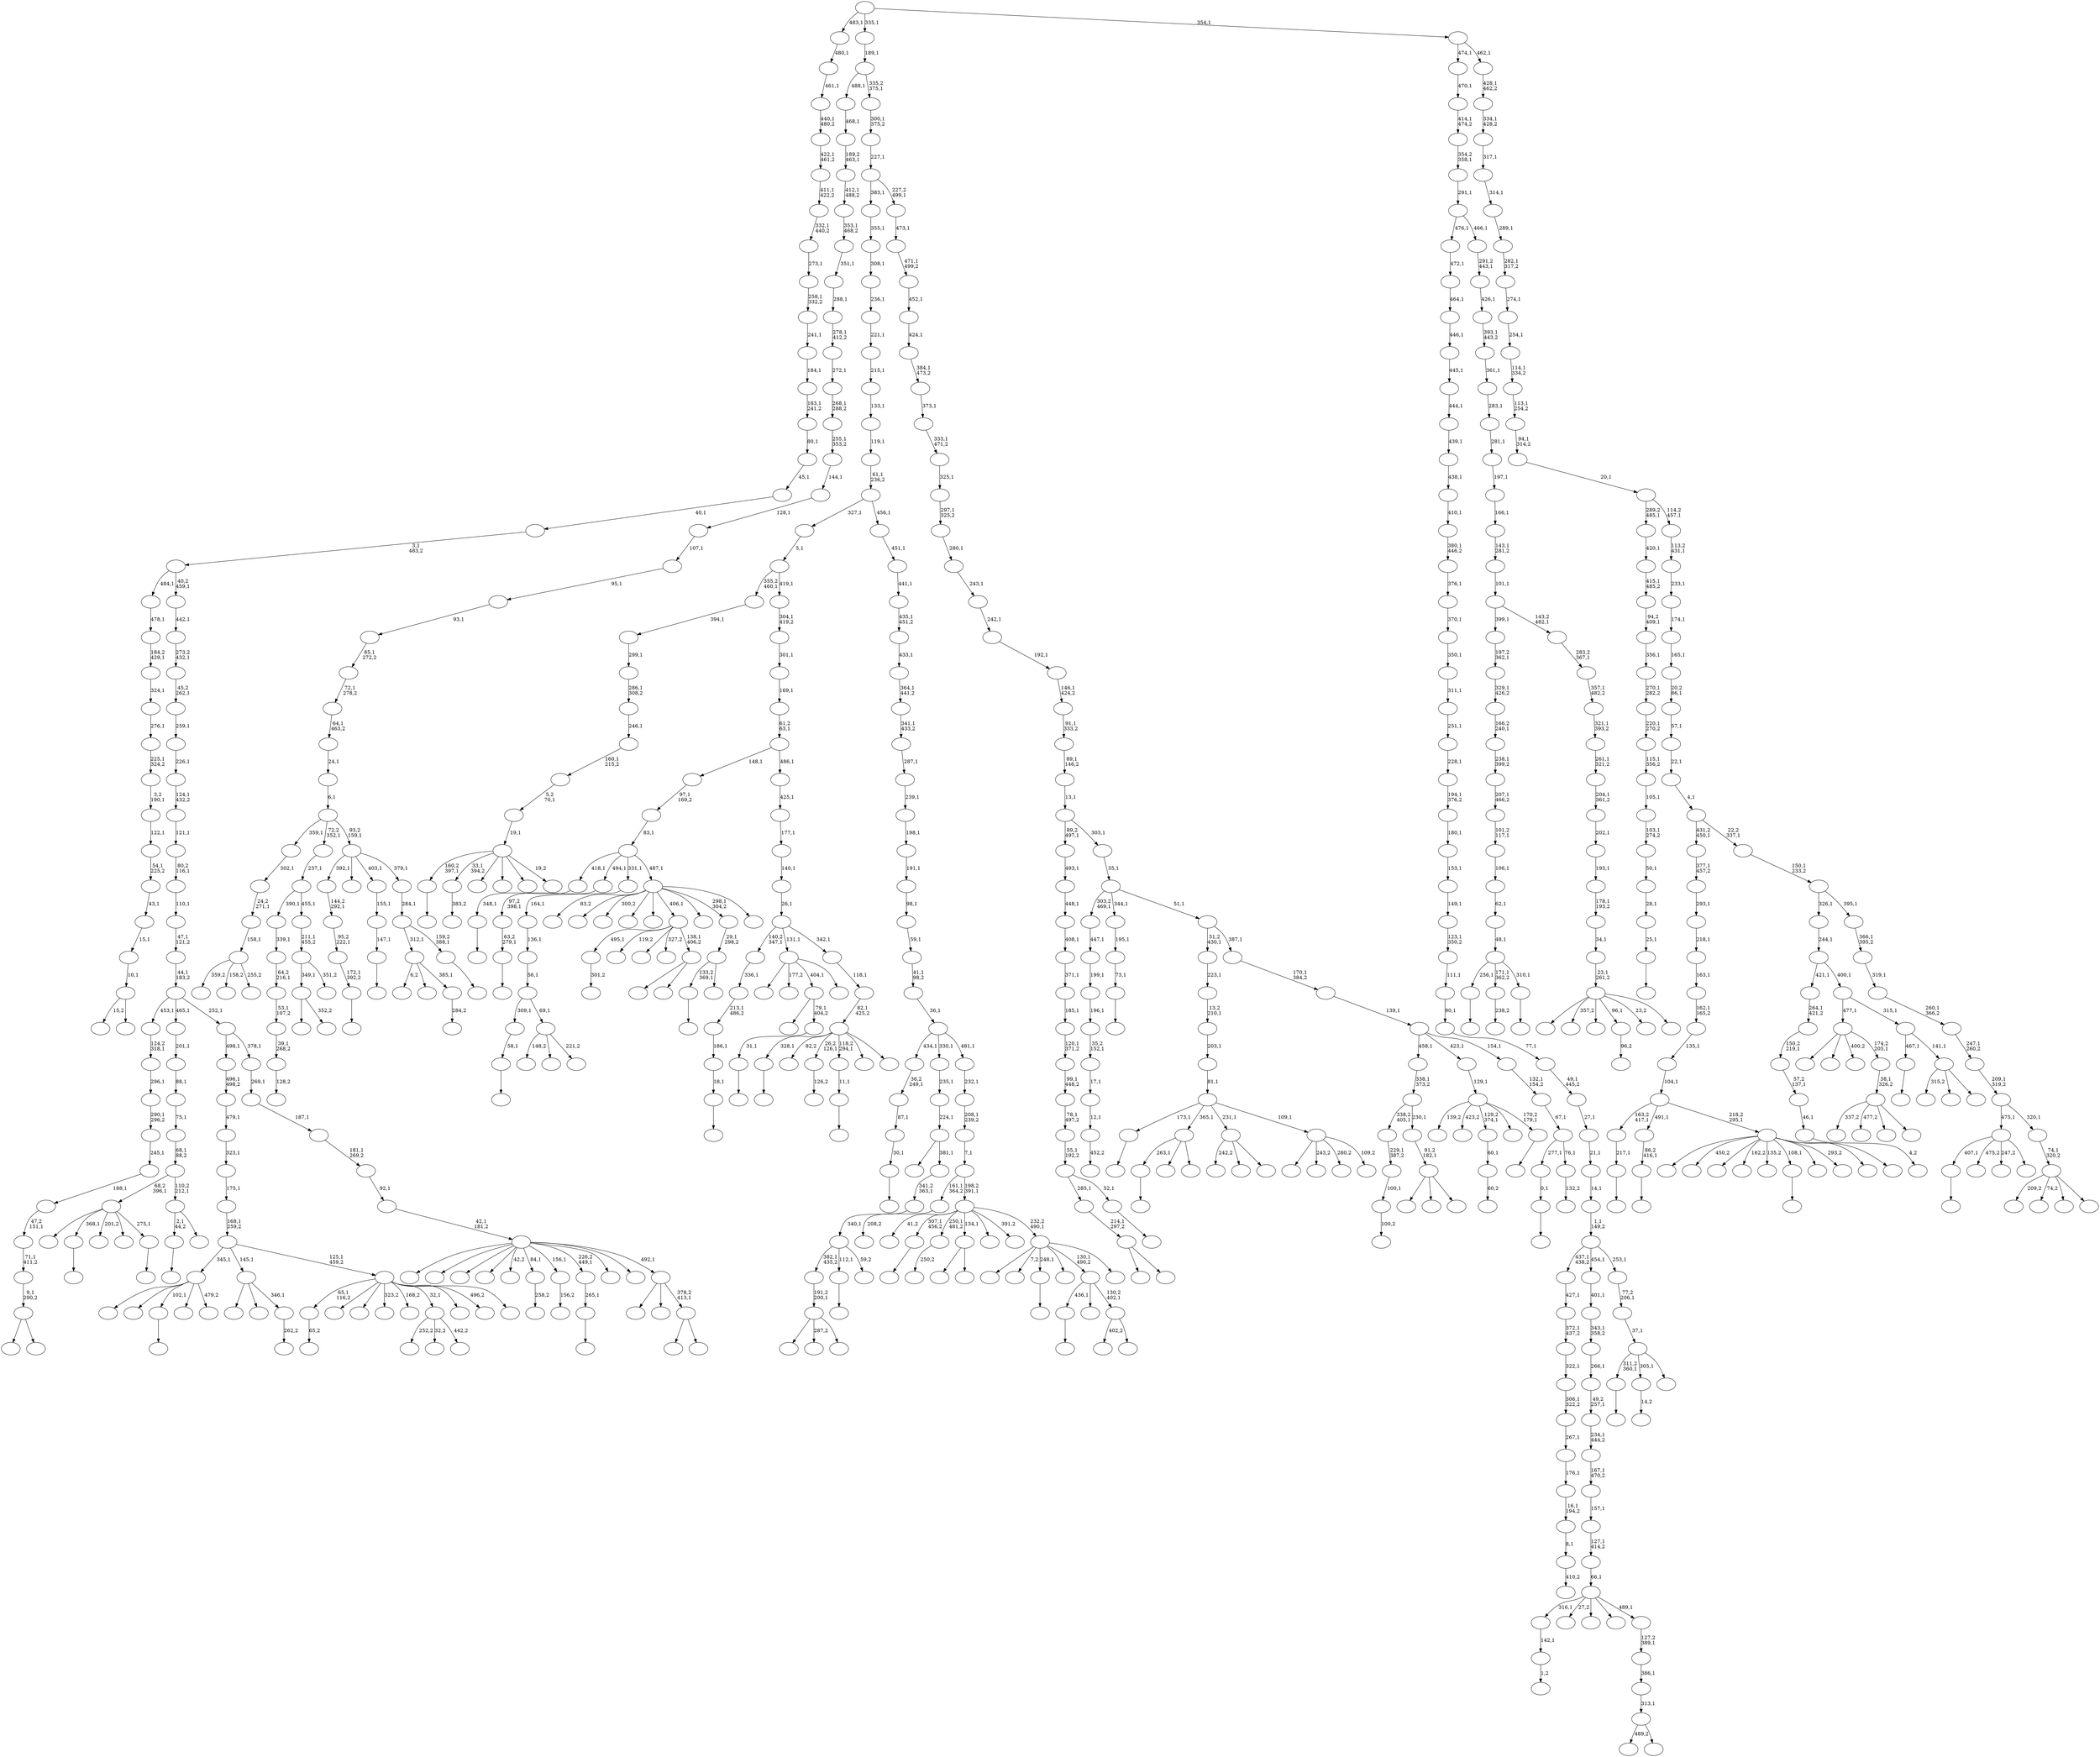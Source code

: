 digraph T {
	700 [label=""]
	699 [label=""]
	698 [label=""]
	697 [label=""]
	696 [label=""]
	695 [label=""]
	694 [label=""]
	693 [label=""]
	692 [label=""]
	691 [label=""]
	690 [label=""]
	689 [label=""]
	688 [label=""]
	687 [label=""]
	686 [label=""]
	685 [label=""]
	684 [label=""]
	683 [label=""]
	682 [label=""]
	681 [label=""]
	680 [label=""]
	679 [label=""]
	678 [label=""]
	677 [label=""]
	676 [label=""]
	675 [label=""]
	674 [label=""]
	673 [label=""]
	672 [label=""]
	671 [label=""]
	670 [label=""]
	669 [label=""]
	668 [label=""]
	667 [label=""]
	666 [label=""]
	665 [label=""]
	664 [label=""]
	663 [label=""]
	662 [label=""]
	661 [label=""]
	660 [label=""]
	659 [label=""]
	658 [label=""]
	657 [label=""]
	656 [label=""]
	655 [label=""]
	654 [label=""]
	653 [label=""]
	652 [label=""]
	651 [label=""]
	650 [label=""]
	649 [label=""]
	648 [label=""]
	647 [label=""]
	646 [label=""]
	645 [label=""]
	644 [label=""]
	643 [label=""]
	642 [label=""]
	641 [label=""]
	640 [label=""]
	639 [label=""]
	638 [label=""]
	637 [label=""]
	636 [label=""]
	635 [label=""]
	634 [label=""]
	633 [label=""]
	632 [label=""]
	631 [label=""]
	630 [label=""]
	629 [label=""]
	628 [label=""]
	627 [label=""]
	626 [label=""]
	625 [label=""]
	624 [label=""]
	623 [label=""]
	622 [label=""]
	621 [label=""]
	620 [label=""]
	619 [label=""]
	618 [label=""]
	617 [label=""]
	616 [label=""]
	615 [label=""]
	614 [label=""]
	613 [label=""]
	612 [label=""]
	611 [label=""]
	610 [label=""]
	609 [label=""]
	608 [label=""]
	607 [label=""]
	606 [label=""]
	605 [label=""]
	604 [label=""]
	603 [label=""]
	602 [label=""]
	601 [label=""]
	600 [label=""]
	599 [label=""]
	598 [label=""]
	597 [label=""]
	596 [label=""]
	595 [label=""]
	594 [label=""]
	593 [label=""]
	592 [label=""]
	591 [label=""]
	590 [label=""]
	589 [label=""]
	588 [label=""]
	587 [label=""]
	586 [label=""]
	585 [label=""]
	584 [label=""]
	583 [label=""]
	582 [label=""]
	581 [label=""]
	580 [label=""]
	579 [label=""]
	578 [label=""]
	577 [label=""]
	576 [label=""]
	575 [label=""]
	574 [label=""]
	573 [label=""]
	572 [label=""]
	571 [label=""]
	570 [label=""]
	569 [label=""]
	568 [label=""]
	567 [label=""]
	566 [label=""]
	565 [label=""]
	564 [label=""]
	563 [label=""]
	562 [label=""]
	561 [label=""]
	560 [label=""]
	559 [label=""]
	558 [label=""]
	557 [label=""]
	556 [label=""]
	555 [label=""]
	554 [label=""]
	553 [label=""]
	552 [label=""]
	551 [label=""]
	550 [label=""]
	549 [label=""]
	548 [label=""]
	547 [label=""]
	546 [label=""]
	545 [label=""]
	544 [label=""]
	543 [label=""]
	542 [label=""]
	541 [label=""]
	540 [label=""]
	539 [label=""]
	538 [label=""]
	537 [label=""]
	536 [label=""]
	535 [label=""]
	534 [label=""]
	533 [label=""]
	532 [label=""]
	531 [label=""]
	530 [label=""]
	529 [label=""]
	528 [label=""]
	527 [label=""]
	526 [label=""]
	525 [label=""]
	524 [label=""]
	523 [label=""]
	522 [label=""]
	521 [label=""]
	520 [label=""]
	519 [label=""]
	518 [label=""]
	517 [label=""]
	516 [label=""]
	515 [label=""]
	514 [label=""]
	513 [label=""]
	512 [label=""]
	511 [label=""]
	510 [label=""]
	509 [label=""]
	508 [label=""]
	507 [label=""]
	506 [label=""]
	505 [label=""]
	504 [label=""]
	503 [label=""]
	502 [label=""]
	501 [label=""]
	500 [label=""]
	499 [label=""]
	498 [label=""]
	497 [label=""]
	496 [label=""]
	495 [label=""]
	494 [label=""]
	493 [label=""]
	492 [label=""]
	491 [label=""]
	490 [label=""]
	489 [label=""]
	488 [label=""]
	487 [label=""]
	486 [label=""]
	485 [label=""]
	484 [label=""]
	483 [label=""]
	482 [label=""]
	481 [label=""]
	480 [label=""]
	479 [label=""]
	478 [label=""]
	477 [label=""]
	476 [label=""]
	475 [label=""]
	474 [label=""]
	473 [label=""]
	472 [label=""]
	471 [label=""]
	470 [label=""]
	469 [label=""]
	468 [label=""]
	467 [label=""]
	466 [label=""]
	465 [label=""]
	464 [label=""]
	463 [label=""]
	462 [label=""]
	461 [label=""]
	460 [label=""]
	459 [label=""]
	458 [label=""]
	457 [label=""]
	456 [label=""]
	455 [label=""]
	454 [label=""]
	453 [label=""]
	452 [label=""]
	451 [label=""]
	450 [label=""]
	449 [label=""]
	448 [label=""]
	447 [label=""]
	446 [label=""]
	445 [label=""]
	444 [label=""]
	443 [label=""]
	442 [label=""]
	441 [label=""]
	440 [label=""]
	439 [label=""]
	438 [label=""]
	437 [label=""]
	436 [label=""]
	435 [label=""]
	434 [label=""]
	433 [label=""]
	432 [label=""]
	431 [label=""]
	430 [label=""]
	429 [label=""]
	428 [label=""]
	427 [label=""]
	426 [label=""]
	425 [label=""]
	424 [label=""]
	423 [label=""]
	422 [label=""]
	421 [label=""]
	420 [label=""]
	419 [label=""]
	418 [label=""]
	417 [label=""]
	416 [label=""]
	415 [label=""]
	414 [label=""]
	413 [label=""]
	412 [label=""]
	411 [label=""]
	410 [label=""]
	409 [label=""]
	408 [label=""]
	407 [label=""]
	406 [label=""]
	405 [label=""]
	404 [label=""]
	403 [label=""]
	402 [label=""]
	401 [label=""]
	400 [label=""]
	399 [label=""]
	398 [label=""]
	397 [label=""]
	396 [label=""]
	395 [label=""]
	394 [label=""]
	393 [label=""]
	392 [label=""]
	391 [label=""]
	390 [label=""]
	389 [label=""]
	388 [label=""]
	387 [label=""]
	386 [label=""]
	385 [label=""]
	384 [label=""]
	383 [label=""]
	382 [label=""]
	381 [label=""]
	380 [label=""]
	379 [label=""]
	378 [label=""]
	377 [label=""]
	376 [label=""]
	375 [label=""]
	374 [label=""]
	373 [label=""]
	372 [label=""]
	371 [label=""]
	370 [label=""]
	369 [label=""]
	368 [label=""]
	367 [label=""]
	366 [label=""]
	365 [label=""]
	364 [label=""]
	363 [label=""]
	362 [label=""]
	361 [label=""]
	360 [label=""]
	359 [label=""]
	358 [label=""]
	357 [label=""]
	356 [label=""]
	355 [label=""]
	354 [label=""]
	353 [label=""]
	352 [label=""]
	351 [label=""]
	350 [label=""]
	349 [label=""]
	348 [label=""]
	347 [label=""]
	346 [label=""]
	345 [label=""]
	344 [label=""]
	343 [label=""]
	342 [label=""]
	341 [label=""]
	340 [label=""]
	339 [label=""]
	338 [label=""]
	337 [label=""]
	336 [label=""]
	335 [label=""]
	334 [label=""]
	333 [label=""]
	332 [label=""]
	331 [label=""]
	330 [label=""]
	329 [label=""]
	328 [label=""]
	327 [label=""]
	326 [label=""]
	325 [label=""]
	324 [label=""]
	323 [label=""]
	322 [label=""]
	321 [label=""]
	320 [label=""]
	319 [label=""]
	318 [label=""]
	317 [label=""]
	316 [label=""]
	315 [label=""]
	314 [label=""]
	313 [label=""]
	312 [label=""]
	311 [label=""]
	310 [label=""]
	309 [label=""]
	308 [label=""]
	307 [label=""]
	306 [label=""]
	305 [label=""]
	304 [label=""]
	303 [label=""]
	302 [label=""]
	301 [label=""]
	300 [label=""]
	299 [label=""]
	298 [label=""]
	297 [label=""]
	296 [label=""]
	295 [label=""]
	294 [label=""]
	293 [label=""]
	292 [label=""]
	291 [label=""]
	290 [label=""]
	289 [label=""]
	288 [label=""]
	287 [label=""]
	286 [label=""]
	285 [label=""]
	284 [label=""]
	283 [label=""]
	282 [label=""]
	281 [label=""]
	280 [label=""]
	279 [label=""]
	278 [label=""]
	277 [label=""]
	276 [label=""]
	275 [label=""]
	274 [label=""]
	273 [label=""]
	272 [label=""]
	271 [label=""]
	270 [label=""]
	269 [label=""]
	268 [label=""]
	267 [label=""]
	266 [label=""]
	265 [label=""]
	264 [label=""]
	263 [label=""]
	262 [label=""]
	261 [label=""]
	260 [label=""]
	259 [label=""]
	258 [label=""]
	257 [label=""]
	256 [label=""]
	255 [label=""]
	254 [label=""]
	253 [label=""]
	252 [label=""]
	251 [label=""]
	250 [label=""]
	249 [label=""]
	248 [label=""]
	247 [label=""]
	246 [label=""]
	245 [label=""]
	244 [label=""]
	243 [label=""]
	242 [label=""]
	241 [label=""]
	240 [label=""]
	239 [label=""]
	238 [label=""]
	237 [label=""]
	236 [label=""]
	235 [label=""]
	234 [label=""]
	233 [label=""]
	232 [label=""]
	231 [label=""]
	230 [label=""]
	229 [label=""]
	228 [label=""]
	227 [label=""]
	226 [label=""]
	225 [label=""]
	224 [label=""]
	223 [label=""]
	222 [label=""]
	221 [label=""]
	220 [label=""]
	219 [label=""]
	218 [label=""]
	217 [label=""]
	216 [label=""]
	215 [label=""]
	214 [label=""]
	213 [label=""]
	212 [label=""]
	211 [label=""]
	210 [label=""]
	209 [label=""]
	208 [label=""]
	207 [label=""]
	206 [label=""]
	205 [label=""]
	204 [label=""]
	203 [label=""]
	202 [label=""]
	201 [label=""]
	200 [label=""]
	199 [label=""]
	198 [label=""]
	197 [label=""]
	196 [label=""]
	195 [label=""]
	194 [label=""]
	193 [label=""]
	192 [label=""]
	191 [label=""]
	190 [label=""]
	189 [label=""]
	188 [label=""]
	187 [label=""]
	186 [label=""]
	185 [label=""]
	184 [label=""]
	183 [label=""]
	182 [label=""]
	181 [label=""]
	180 [label=""]
	179 [label=""]
	178 [label=""]
	177 [label=""]
	176 [label=""]
	175 [label=""]
	174 [label=""]
	173 [label=""]
	172 [label=""]
	171 [label=""]
	170 [label=""]
	169 [label=""]
	168 [label=""]
	167 [label=""]
	166 [label=""]
	165 [label=""]
	164 [label=""]
	163 [label=""]
	162 [label=""]
	161 [label=""]
	160 [label=""]
	159 [label=""]
	158 [label=""]
	157 [label=""]
	156 [label=""]
	155 [label=""]
	154 [label=""]
	153 [label=""]
	152 [label=""]
	151 [label=""]
	150 [label=""]
	149 [label=""]
	148 [label=""]
	147 [label=""]
	146 [label=""]
	145 [label=""]
	144 [label=""]
	143 [label=""]
	142 [label=""]
	141 [label=""]
	140 [label=""]
	139 [label=""]
	138 [label=""]
	137 [label=""]
	136 [label=""]
	135 [label=""]
	134 [label=""]
	133 [label=""]
	132 [label=""]
	131 [label=""]
	130 [label=""]
	129 [label=""]
	128 [label=""]
	127 [label=""]
	126 [label=""]
	125 [label=""]
	124 [label=""]
	123 [label=""]
	122 [label=""]
	121 [label=""]
	120 [label=""]
	119 [label=""]
	118 [label=""]
	117 [label=""]
	116 [label=""]
	115 [label=""]
	114 [label=""]
	113 [label=""]
	112 [label=""]
	111 [label=""]
	110 [label=""]
	109 [label=""]
	108 [label=""]
	107 [label=""]
	106 [label=""]
	105 [label=""]
	104 [label=""]
	103 [label=""]
	102 [label=""]
	101 [label=""]
	100 [label=""]
	99 [label=""]
	98 [label=""]
	97 [label=""]
	96 [label=""]
	95 [label=""]
	94 [label=""]
	93 [label=""]
	92 [label=""]
	91 [label=""]
	90 [label=""]
	89 [label=""]
	88 [label=""]
	87 [label=""]
	86 [label=""]
	85 [label=""]
	84 [label=""]
	83 [label=""]
	82 [label=""]
	81 [label=""]
	80 [label=""]
	79 [label=""]
	78 [label=""]
	77 [label=""]
	76 [label=""]
	75 [label=""]
	74 [label=""]
	73 [label=""]
	72 [label=""]
	71 [label=""]
	70 [label=""]
	69 [label=""]
	68 [label=""]
	67 [label=""]
	66 [label=""]
	65 [label=""]
	64 [label=""]
	63 [label=""]
	62 [label=""]
	61 [label=""]
	60 [label=""]
	59 [label=""]
	58 [label=""]
	57 [label=""]
	56 [label=""]
	55 [label=""]
	54 [label=""]
	53 [label=""]
	52 [label=""]
	51 [label=""]
	50 [label=""]
	49 [label=""]
	48 [label=""]
	47 [label=""]
	46 [label=""]
	45 [label=""]
	44 [label=""]
	43 [label=""]
	42 [label=""]
	41 [label=""]
	40 [label=""]
	39 [label=""]
	38 [label=""]
	37 [label=""]
	36 [label=""]
	35 [label=""]
	34 [label=""]
	33 [label=""]
	32 [label=""]
	31 [label=""]
	30 [label=""]
	29 [label=""]
	28 [label=""]
	27 [label=""]
	26 [label=""]
	25 [label=""]
	24 [label=""]
	23 [label=""]
	22 [label=""]
	21 [label=""]
	20 [label=""]
	19 [label=""]
	18 [label=""]
	17 [label=""]
	16 [label=""]
	15 [label=""]
	14 [label=""]
	13 [label=""]
	12 [label=""]
	11 [label=""]
	10 [label=""]
	9 [label=""]
	8 [label=""]
	7 [label=""]
	6 [label=""]
	5 [label=""]
	4 [label=""]
	3 [label=""]
	2 [label=""]
	1 [label=""]
	0 [label=""]
	689 -> 690 [label="4,2"]
	688 -> 689 [label="46,1"]
	687 -> 688 [label="57,2\n137,1"]
	686 -> 687 [label="150,2\n219,1"]
	685 -> 686 [label="264,1\n421,2"]
	683 -> 684 [label="452,2"]
	682 -> 683 [label="12,1"]
	681 -> 682 [label="17,1"]
	680 -> 681 [label="35,2\n152,1"]
	679 -> 680 [label="196,1"]
	678 -> 679 [label="199,1"]
	677 -> 678 [label="447,1"]
	675 -> 676 [label="96,2"]
	670 -> 671 [label=""]
	669 -> 670 [label="348,1"]
	667 -> 668 [label=""]
	662 -> 663 [label=""]
	660 -> 661 [label=""]
	657 -> 658 [label=""]
	652 -> 653 [label="383,2"]
	649 -> 650 [label=""]
	646 -> 647 [label=""]
	645 -> 646 [label="25,1"]
	644 -> 645 [label="28,1"]
	643 -> 644 [label="50,1"]
	642 -> 643 [label="103,1\n274,2"]
	641 -> 642 [label="105,1"]
	640 -> 641 [label="115,1\n356,2"]
	639 -> 640 [label="220,1\n270,2"]
	638 -> 639 [label="270,1\n282,2"]
	637 -> 638 [label="356,1"]
	636 -> 637 [label="94,2\n409,1"]
	635 -> 636 [label="415,1\n485,2"]
	634 -> 635 [label="420,1"]
	631 -> 632 [label=""]
	628 -> 629 [label=""]
	623 -> 624 [label="1,2"]
	622 -> 623 [label="142,1"]
	620 -> 621 [label="410,2"]
	619 -> 620 [label="8,1"]
	618 -> 619 [label="16,1\n194,2"]
	617 -> 618 [label="176,1"]
	616 -> 617 [label="267,1"]
	615 -> 616 [label="306,1\n322,2"]
	614 -> 615 [label="322,1"]
	613 -> 614 [label="372,1\n437,2"]
	612 -> 613 [label="427,1"]
	609 -> 610 [label="65,2"]
	607 -> 608 [label=""]
	600 -> 601 [label=""]
	599 -> 600 [label="217,1"]
	594 -> 595 [label="128,2"]
	593 -> 594 [label="39,1\n268,2"]
	592 -> 593 [label="53,1\n107,2"]
	591 -> 592 [label="64,2\n216,1"]
	590 -> 591 [label="339,1"]
	585 -> 586 [label="284,2"]
	584 -> 674 [label="6,2"]
	584 -> 611 [label=""]
	584 -> 585 [label="385,1"]
	579 -> 580 [label=""]
	576 -> 577 [label=""]
	574 -> 575 [label=""]
	573 -> 574 [label="0,1"]
	570 -> 571 [label=""]
	569 -> 570 [label="172,1\n392,2"]
	568 -> 569 [label="95,2\n222,1"]
	567 -> 568 [label="144,2\n292,1"]
	562 -> 657 [label="263,1"]
	562 -> 581 [label=""]
	562 -> 563 [label=""]
	559 -> 560 [label=""]
	558 -> 559 [label="58,1"]
	556 -> 557 [label=""]
	548 -> 549 [label="301,2"]
	546 -> 547 [label=""]
	545 -> 546 [label="86,2\n416,1"]
	541 -> 542 [label=""]
	540 -> 541 [label="30,1"]
	539 -> 540 [label="87,1"]
	538 -> 539 [label="36,2\n249,1"]
	534 -> 535 [label="258,2"]
	528 -> 529 [label=""]
	523 -> 524 [label="60,2"]
	522 -> 523 [label="60,1"]
	518 -> 519 [label="250,2"]
	516 -> 517 [label="238,2"]
	514 -> 630 [label=""]
	514 -> 515 [label=""]
	513 -> 514 [label="214,1\n297,2"]
	511 -> 512 [label=""]
	509 -> 510 [label="156,2"]
	507 -> 508 [label=""]
	506 -> 672 [label=""]
	506 -> 662 [label="368,1"]
	506 -> 597 [label="201,2"]
	506 -> 527 [label=""]
	506 -> 507 [label="275,1"]
	503 -> 660 [label="160,2\n397,1"]
	503 -> 652 [label="33,1\n394,2"]
	503 -> 648 [label=""]
	503 -> 633 [label=""]
	503 -> 572 [label=""]
	503 -> 504 [label="19,2"]
	502 -> 503 [label="19,1"]
	501 -> 502 [label="5,2\n70,1"]
	500 -> 501 [label="160,1\n215,2"]
	499 -> 500 [label="246,1"]
	498 -> 499 [label="286,1\n308,2"]
	497 -> 498 [label="299,1"]
	496 -> 497 [label="394,1"]
	494 -> 495 [label=""]
	490 -> 491 [label="14,2"]
	485 -> 486 [label=""]
	484 -> 485 [label="265,1"]
	480 -> 481 [label=""]
	479 -> 480 [label="73,1"]
	478 -> 479 [label="195,1"]
	476 -> 477 [label="100,2"]
	475 -> 476 [label="100,1"]
	474 -> 475 [label="229,1\n387,2"]
	472 -> 473 [label=""]
	471 -> 513 [label="285,1"]
	471 -> 472 [label="52,1"]
	470 -> 471 [label="55,1\n192,2"]
	469 -> 470 [label="78,1\n497,2"]
	468 -> 469 [label="99,1\n448,2"]
	467 -> 468 [label="120,1\n371,2"]
	466 -> 467 [label="185,1"]
	465 -> 466 [label="371,1"]
	464 -> 465 [label="408,1"]
	463 -> 464 [label="448,1"]
	462 -> 463 [label="493,1"]
	460 -> 596 [label="489,2"]
	460 -> 461 [label=""]
	459 -> 460 [label="313,1"]
	458 -> 459 [label="386,1"]
	457 -> 458 [label="127,2\n389,1"]
	456 -> 622 [label="316,1"]
	456 -> 603 [label="27,2"]
	456 -> 588 [label=""]
	456 -> 488 [label=""]
	456 -> 457 [label="489,1"]
	455 -> 456 [label="66,1"]
	454 -> 455 [label="127,1\n414,2"]
	453 -> 454 [label="157,1"]
	452 -> 453 [label="167,1\n470,2"]
	451 -> 452 [label="234,1\n444,2"]
	450 -> 451 [label="49,2\n257,1"]
	449 -> 450 [label="266,1"]
	448 -> 449 [label="343,1\n358,2"]
	447 -> 448 [label="401,1"]
	445 -> 446 [label=""]
	442 -> 443 [label=""]
	441 -> 442 [label="18,1"]
	440 -> 441 [label="186,1"]
	439 -> 440 [label="213,1\n486,2"]
	438 -> 439 [label="336,1"]
	433 -> 627 [label=""]
	433 -> 487 [label="287,2"]
	433 -> 434 [label=""]
	432 -> 433 [label="191,2\n200,1"]
	429 -> 602 [label=""]
	429 -> 430 [label=""]
	424 -> 656 [label=""]
	424 -> 425 [label=""]
	423 -> 424 [label="9,1\n290,2"]
	422 -> 423 [label="71,1\n411,2"]
	421 -> 422 [label="47,2\n151,1"]
	420 -> 421 [label="188,1"]
	419 -> 420 [label="245,1"]
	418 -> 419 [label="290,1\n296,2"]
	417 -> 418 [label="296,1"]
	416 -> 417 [label="124,2\n318,1"]
	413 -> 414 [label=""]
	409 -> 410 [label=""]
	408 -> 649 [label="256,1"]
	408 -> 516 [label="171,1\n362,2"]
	408 -> 409 [label="310,1"]
	407 -> 408 [label="48,1"]
	406 -> 407 [label="62,1"]
	405 -> 406 [label="106,1"]
	404 -> 405 [label="101,2\n117,1"]
	403 -> 404 [label="207,1\n466,2"]
	402 -> 403 [label="238,1\n399,2"]
	401 -> 402 [label="166,2\n240,1"]
	400 -> 401 [label="329,1\n426,2"]
	399 -> 400 [label="197,2\n362,1"]
	397 -> 665 [label="242,2"]
	397 -> 483 [label=""]
	397 -> 398 [label=""]
	395 -> 626 [label="359,2"]
	395 -> 532 [label="158,2"]
	395 -> 396 [label="255,2"]
	394 -> 395 [label="158,1"]
	393 -> 394 [label="24,2\n271,1"]
	392 -> 393 [label="302,1"]
	390 -> 579 [label="311,2\n360,1"]
	390 -> 490 [label="305,1"]
	390 -> 391 [label=""]
	389 -> 390 [label="37,1"]
	388 -> 389 [label="77,2\n206,1"]
	387 -> 612 [label="437,1\n438,2"]
	387 -> 447 [label="454,1"]
	387 -> 388 [label="253,1"]
	386 -> 387 [label="1,1\n149,2"]
	385 -> 386 [label="14,1"]
	384 -> 385 [label="21,1"]
	383 -> 384 [label="27,1"]
	382 -> 383 [label="49,1\n445,2"]
	381 -> 382 [label="77,1"]
	380 -> 381 [label="90,1"]
	379 -> 380 [label="111,1"]
	378 -> 379 [label="123,1\n350,2"]
	377 -> 378 [label="149,1"]
	376 -> 377 [label="153,1"]
	375 -> 376 [label="180,1"]
	374 -> 375 [label="194,1\n376,2"]
	373 -> 374 [label="228,1"]
	372 -> 373 [label="251,1"]
	371 -> 372 [label="311,1"]
	370 -> 371 [label="350,1"]
	369 -> 370 [label="370,1"]
	368 -> 369 [label="376,1"]
	367 -> 368 [label="380,1\n446,2"]
	366 -> 367 [label="410,1"]
	365 -> 366 [label="438,1"]
	364 -> 365 [label="439,1"]
	363 -> 364 [label="444,1"]
	362 -> 363 [label="445,1"]
	361 -> 362 [label="446,1"]
	360 -> 361 [label="464,1"]
	359 -> 360 [label="472,1"]
	356 -> 693 [label=""]
	356 -> 544 [label=""]
	356 -> 357 [label=""]
	355 -> 356 [label="91,2\n182,1"]
	354 -> 474 [label="338,2\n405,1"]
	354 -> 355 [label="230,1"]
	353 -> 354 [label="338,1\n373,2"]
	349 -> 699 [label="337,2"]
	349 -> 555 [label="477,2"]
	349 -> 525 [label=""]
	349 -> 350 [label=""]
	348 -> 349 [label="38,1\n326,2"]
	347 -> 694 [label=""]
	347 -> 431 [label=""]
	347 -> 427 [label="400,2"]
	347 -> 348 [label="174,2\n205,1"]
	345 -> 583 [label=""]
	345 -> 553 [label=""]
	345 -> 445 [label="102,1"]
	345 -> 412 [label=""]
	345 -> 346 [label="479,2"]
	341 -> 554 [label=""]
	341 -> 342 [label="352,2"]
	338 -> 582 [label="252,2"]
	338 -> 426 [label="32,2"]
	338 -> 339 [label="442,2"]
	335 -> 336 [label=""]
	334 -> 335 [label="147,1"]
	333 -> 334 [label="155,1"]
	331 -> 332 [label="208,2"]
	329 -> 330 [label=""]
	328 -> 329 [label="31,1"]
	327 -> 437 [label=""]
	327 -> 328 [label="79,1\n404,2"]
	325 -> 326 [label=""]
	318 -> 319 [label="126,2"]
	315 -> 551 [label=""]
	315 -> 521 [label="243,2"]
	315 -> 492 [label="280,2"]
	315 -> 316 [label="109,2"]
	314 -> 628 [label="173,1"]
	314 -> 562 [label="365,1"]
	314 -> 397 [label="231,1"]
	314 -> 315 [label="109,1"]
	313 -> 314 [label="81,1"]
	312 -> 313 [label="203,1"]
	311 -> 312 [label="13,2\n210,1"]
	310 -> 311 [label="223,1"]
	307 -> 664 [label=""]
	307 -> 308 [label=""]
	306 -> 548 [label="495,1"]
	306 -> 530 [label="119,2"]
	306 -> 435 [label=""]
	306 -> 324 [label="327,2"]
	306 -> 307 [label="138,1\n406,2"]
	304 -> 305 [label=""]
	303 -> 304 [label="63,2\n279,1"]
	302 -> 303 [label="97,2\n398,1"]
	298 -> 598 [label=""]
	298 -> 537 [label="177,2"]
	298 -> 327 [label="404,1"]
	298 -> 299 [label=""]
	296 -> 432 [label="382,1\n435,2"]
	296 -> 325 [label="112,1"]
	296 -> 297 [label="59,2"]
	295 -> 296 [label="340,1"]
	294 -> 295 [label="341,2\n363,1"]
	293 -> 531 [label=""]
	293 -> 294 [label="381,1"]
	292 -> 293 [label="224,1"]
	291 -> 292 [label="235,1"]
	288 -> 526 [label="315,2"]
	288 -> 317 [label=""]
	288 -> 289 [label=""]
	287 -> 494 [label="467,1"]
	287 -> 288 [label="141,1"]
	286 -> 347 [label="477,1"]
	286 -> 287 [label="315,1"]
	285 -> 685 [label="421,1"]
	285 -> 286 [label="400,1"]
	284 -> 285 [label="244,1"]
	281 -> 556 [label="133,2\n369,1"]
	281 -> 282 [label=""]
	280 -> 281 [label="29,1\n298,2"]
	278 -> 511 [label="2,1\n44,2"]
	278 -> 279 [label=""]
	277 -> 506 [label="68,2\n396,1"]
	277 -> 278 [label="110,2\n212,1"]
	276 -> 277 [label="68,1\n88,2"]
	275 -> 276 [label="75,1"]
	274 -> 275 [label="88,1"]
	273 -> 274 [label="201,1"]
	270 -> 271 [label="262,2"]
	269 -> 666 [label=""]
	269 -> 322 [label=""]
	269 -> 270 [label="346,1"]
	267 -> 268 [label=""]
	266 -> 267 [label="11,1"]
	264 -> 654 [label="148,2"]
	264 -> 605 [label=""]
	264 -> 265 [label="221,2"]
	263 -> 558 [label="309,1"]
	263 -> 264 [label="69,1"]
	262 -> 263 [label="56,1"]
	261 -> 262 [label="136,1"]
	260 -> 261 [label="164,1"]
	258 -> 609 [label="65,1\n116,2"]
	258 -> 543 [label=""]
	258 -> 493 [label=""]
	258 -> 428 [label="323,2"]
	258 -> 411 [label="168,2"]
	258 -> 338 [label="32,1"]
	258 -> 321 [label=""]
	258 -> 272 [label="496,2"]
	258 -> 259 [label=""]
	257 -> 345 [label="345,1"]
	257 -> 269 [label="145,1"]
	257 -> 258 [label="125,1\n459,2"]
	256 -> 257 [label="168,1\n259,2"]
	255 -> 256 [label="175,1"]
	254 -> 255 [label="323,1"]
	253 -> 254 [label="479,1"]
	252 -> 253 [label="496,1\n498,2"]
	250 -> 251 [label=""]
	249 -> 696 [label="139,2"]
	249 -> 692 [label="423,2"]
	249 -> 522 [label="129,2\n374,1"]
	249 -> 351 [label=""]
	249 -> 250 [label="170,2\n179,1"]
	248 -> 249 [label="129,1"]
	246 -> 606 [label="15,2"]
	246 -> 247 [label=""]
	245 -> 246 [label="10,1"]
	244 -> 245 [label="15,1"]
	243 -> 244 [label="43,1"]
	242 -> 243 [label="54,1\n225,2"]
	241 -> 242 [label="122,1"]
	240 -> 241 [label="3,2\n190,1"]
	239 -> 240 [label="225,1\n324,2"]
	238 -> 239 [label="276,1"]
	237 -> 238 [label="324,1"]
	236 -> 237 [label="184,2\n429,1"]
	235 -> 236 [label="478,1"]
	232 -> 341 [label="349,1"]
	232 -> 233 [label="351,2"]
	231 -> 232 [label="211,1\n455,2"]
	230 -> 590 [label="390,1"]
	230 -> 231 [label="455,1"]
	229 -> 230 [label="237,1"]
	227 -> 700 [label=""]
	227 -> 698 [label="357,2"]
	227 -> 695 [label=""]
	227 -> 675 [label="96,1"]
	227 -> 589 [label="23,2"]
	227 -> 228 [label=""]
	226 -> 227 [label="23,1\n261,2"]
	225 -> 226 [label="34,1"]
	224 -> 225 [label="178,1\n193,2"]
	223 -> 224 [label="193,1"]
	222 -> 223 [label="202,1"]
	221 -> 222 [label="204,1\n361,2"]
	220 -> 221 [label="261,1\n321,2"]
	219 -> 220 [label="321,1\n393,2"]
	218 -> 219 [label="357,1\n482,2"]
	217 -> 218 [label="283,2\n367,1"]
	216 -> 399 [label="399,1"]
	216 -> 217 [label="143,2\n482,1"]
	215 -> 216 [label="101,1"]
	214 -> 215 [label="143,1\n281,2"]
	213 -> 214 [label="166,1"]
	212 -> 213 [label="197,1"]
	211 -> 212 [label="281,1"]
	210 -> 211 [label="283,1"]
	209 -> 210 [label="361,1"]
	208 -> 209 [label="393,1\n443,2"]
	207 -> 208 [label="426,1"]
	206 -> 207 [label="291,2\n443,1"]
	205 -> 359 [label="476,1"]
	205 -> 206 [label="466,1"]
	204 -> 205 [label="291,1"]
	203 -> 204 [label="354,2\n358,1"]
	202 -> 203 [label="414,1\n474,2"]
	201 -> 202 [label="470,1"]
	199 -> 320 [label=""]
	199 -> 200 [label=""]
	198 -> 587 [label=""]
	198 -> 323 [label=""]
	198 -> 199 [label="378,2\n413,1"]
	197 -> 673 [label=""]
	197 -> 659 [label=""]
	197 -> 625 [label=""]
	197 -> 565 [label=""]
	197 -> 550 [label="42,2"]
	197 -> 534 [label="84,1"]
	197 -> 509 [label="156,1"]
	197 -> 484 [label="226,2\n449,1"]
	197 -> 309 [label=""]
	197 -> 301 [label=""]
	197 -> 198 [label="492,1"]
	196 -> 197 [label="42,1\n181,2"]
	195 -> 196 [label="92,1"]
	194 -> 195 [label="181,1\n269,2"]
	193 -> 194 [label="187,1"]
	192 -> 193 [label="269,1"]
	191 -> 252 [label="498,1"]
	191 -> 192 [label="378,1"]
	190 -> 416 [label="453,1"]
	190 -> 273 [label="465,1"]
	190 -> 191 [label="252,1"]
	189 -> 190 [label="44,1\n183,2"]
	188 -> 189 [label="47,1\n121,2"]
	187 -> 188 [label="110,1"]
	186 -> 187 [label="80,2\n116,1"]
	185 -> 186 [label="121,1"]
	184 -> 185 [label="124,1\n432,2"]
	183 -> 184 [label="226,1"]
	182 -> 183 [label="259,1"]
	181 -> 182 [label="45,2\n262,1"]
	180 -> 181 [label="273,2\n432,1"]
	179 -> 180 [label="442,1"]
	178 -> 235 [label="484,1"]
	178 -> 179 [label="40,2\n459,1"]
	177 -> 178 [label="3,1\n483,2"]
	176 -> 177 [label="40,1"]
	175 -> 176 [label="45,1"]
	174 -> 175 [label="80,1"]
	173 -> 174 [label="183,1\n241,2"]
	172 -> 173 [label="184,1"]
	171 -> 172 [label="241,1"]
	170 -> 171 [label="258,1\n332,2"]
	169 -> 170 [label="273,1"]
	168 -> 169 [label="332,1\n440,2"]
	167 -> 168 [label="411,1\n422,2"]
	166 -> 167 [label="422,1\n461,2"]
	165 -> 166 [label="440,1\n480,2"]
	164 -> 165 [label="461,1"]
	163 -> 164 [label="480,1"]
	161 -> 578 [label="83,2"]
	161 -> 552 [label=""]
	161 -> 489 [label="300,2"]
	161 -> 436 [label=""]
	161 -> 343 [label=""]
	161 -> 306 [label="406,1"]
	161 -> 300 [label=""]
	161 -> 280 [label="298,1\n304,2"]
	161 -> 162 [label=""]
	160 -> 669 [label="418,1"]
	160 -> 302 [label="494,1"]
	160 -> 260 [label="331,1"]
	160 -> 161 [label="487,1"]
	159 -> 160 [label="83,1"]
	158 -> 159 [label="97,1\n169,2"]
	156 -> 651 [label="402,2"]
	156 -> 157 [label=""]
	155 -> 667 [label="436,1"]
	155 -> 505 [label=""]
	155 -> 156 [label="130,2\n402,1"]
	153 -> 528 [label="328,1"]
	153 -> 340 [label="82,2"]
	153 -> 318 [label="26,2\n126,1"]
	153 -> 266 [label="118,2\n294,1"]
	153 -> 234 [label=""]
	153 -> 154 [label=""]
	152 -> 153 [label="82,1\n425,2"]
	151 -> 152 [label="118,1"]
	150 -> 438 [label="140,2\n347,1"]
	150 -> 298 [label="131,1"]
	150 -> 151 [label="342,1"]
	149 -> 150 [label="26,1"]
	148 -> 149 [label="140,1"]
	147 -> 148 [label="177,1"]
	146 -> 147 [label="425,1"]
	145 -> 158 [label="148,1"]
	145 -> 146 [label="486,1"]
	144 -> 145 [label="61,2\n63,1"]
	143 -> 144 [label="169,1"]
	142 -> 143 [label="301,1"]
	141 -> 142 [label="304,1\n419,2"]
	140 -> 496 [label="355,2\n460,1"]
	140 -> 141 [label="419,1"]
	139 -> 140 [label="5,1"]
	137 -> 697 [label=""]
	137 -> 655 [label="7,2"]
	137 -> 607 [label="248,1"]
	137 -> 520 [label=""]
	137 -> 155 [label="130,1\n490,2"]
	137 -> 138 [label=""]
	136 -> 691 [label="41,2"]
	136 -> 576 [label="307,1\n456,2"]
	136 -> 518 [label="250,1\n481,2"]
	136 -> 429 [label="134,1"]
	136 -> 344 [label=""]
	136 -> 337 [label="391,2"]
	136 -> 137 [label="232,2\n490,1"]
	135 -> 331 [label="161,1\n364,2"]
	135 -> 136 [label="198,2\n391,1"]
	134 -> 135 [label="7,1"]
	133 -> 134 [label="208,1\n239,2"]
	132 -> 133 [label="232,1"]
	131 -> 538 [label="434,1"]
	131 -> 291 [label="330,1"]
	131 -> 132 [label="481,1"]
	130 -> 131 [label="36,1"]
	129 -> 130 [label="41,1\n98,2"]
	128 -> 129 [label="59,1"]
	127 -> 128 [label="98,1"]
	126 -> 127 [label="191,1"]
	125 -> 126 [label="198,1"]
	124 -> 125 [label="239,1"]
	123 -> 124 [label="287,1"]
	122 -> 123 [label="341,1\n433,2"]
	121 -> 122 [label="364,1\n441,2"]
	120 -> 121 [label="433,1"]
	119 -> 120 [label="435,1\n451,2"]
	118 -> 119 [label="441,1"]
	117 -> 118 [label="451,1"]
	116 -> 139 [label="327,1"]
	116 -> 117 [label="456,1"]
	115 -> 116 [label="61,1\n236,2"]
	114 -> 115 [label="119,1"]
	113 -> 114 [label="133,1"]
	112 -> 113 [label="215,1"]
	111 -> 112 [label="221,1"]
	110 -> 111 [label="236,1"]
	109 -> 110 [label="308,1"]
	108 -> 109 [label="355,1"]
	106 -> 107 [label=""]
	105 -> 584 [label="312,1"]
	105 -> 106 [label="159,2\n388,1"]
	104 -> 105 [label="284,1"]
	103 -> 567 [label="392,1"]
	103 -> 536 [label=""]
	103 -> 333 [label="403,1"]
	103 -> 104 [label="379,1"]
	102 -> 392 [label="359,1"]
	102 -> 229 [label="72,2\n352,1"]
	102 -> 103 [label="93,2\n159,1"]
	101 -> 102 [label="6,1"]
	100 -> 101 [label="24,1"]
	99 -> 100 [label="64,1\n463,2"]
	98 -> 99 [label="72,1\n278,2"]
	97 -> 98 [label="85,1\n272,2"]
	96 -> 97 [label="93,1"]
	95 -> 96 [label="95,1"]
	94 -> 95 [label="107,1"]
	93 -> 94 [label="128,1"]
	92 -> 93 [label="144,1"]
	91 -> 92 [label="255,1\n353,2"]
	90 -> 91 [label="268,1\n288,2"]
	89 -> 90 [label="272,1"]
	88 -> 89 [label="278,1\n412,2"]
	87 -> 88 [label="288,1"]
	86 -> 87 [label="351,1"]
	85 -> 86 [label="353,1\n468,2"]
	84 -> 85 [label="412,1\n488,2"]
	83 -> 84 [label="189,2\n463,1"]
	82 -> 83 [label="468,1"]
	80 -> 604 [label=""]
	80 -> 566 [label="450,2"]
	80 -> 564 [label=""]
	80 -> 561 [label="162,2"]
	80 -> 482 [label="135,2"]
	80 -> 413 [label="108,1"]
	80 -> 358 [label=""]
	80 -> 352 [label="293,2"]
	80 -> 283 [label=""]
	80 -> 81 [label=""]
	79 -> 599 [label="163,2\n417,1"]
	79 -> 545 [label="491,1"]
	79 -> 80 [label="218,2\n295,1"]
	78 -> 79 [label="104,1"]
	77 -> 78 [label="135,1"]
	76 -> 77 [label="162,1\n165,2"]
	75 -> 76 [label="163,1"]
	74 -> 75 [label="218,1"]
	73 -> 74 [label="293,1"]
	72 -> 73 [label="377,1\n457,2"]
	69 -> 631 [label="407,1"]
	69 -> 533 [label="475,2"]
	69 -> 71 [label="247,2"]
	69 -> 70 [label=""]
	67 -> 68 [label="132,2"]
	66 -> 573 [label="277,1"]
	66 -> 67 [label="76,1"]
	65 -> 66 [label="67,1"]
	64 -> 65 [label="132,1\n154,2"]
	63 -> 353 [label="458,1"]
	63 -> 248 [label="423,1"]
	63 -> 64 [label="154,1"]
	62 -> 63 [label="139,1"]
	61 -> 62 [label="170,1\n384,2"]
	60 -> 310 [label="51,2\n430,1"]
	60 -> 61 [label="387,1"]
	59 -> 677 [label="303,2\n469,1"]
	59 -> 478 [label="344,1"]
	59 -> 60 [label="51,1"]
	58 -> 59 [label="35,1"]
	57 -> 462 [label="89,2\n497,1"]
	57 -> 58 [label="303,1"]
	56 -> 57 [label="13,1"]
	55 -> 56 [label="89,1\n146,2"]
	54 -> 55 [label="91,1\n333,2"]
	53 -> 54 [label="146,1\n424,2"]
	52 -> 53 [label="192,1"]
	51 -> 52 [label="242,1"]
	50 -> 51 [label="243,1"]
	49 -> 50 [label="280,1"]
	48 -> 49 [label="297,1\n325,2"]
	47 -> 48 [label="325,1"]
	46 -> 47 [label="333,1\n471,2"]
	45 -> 46 [label="373,1"]
	44 -> 45 [label="384,1\n473,2"]
	43 -> 44 [label="424,1"]
	42 -> 43 [label="452,1"]
	41 -> 42 [label="471,1\n499,2"]
	40 -> 41 [label="473,1"]
	39 -> 108 [label="383,1"]
	39 -> 40 [label="227,2\n499,1"]
	38 -> 39 [label="227,1"]
	37 -> 38 [label="300,1\n375,2"]
	36 -> 82 [label="488,1"]
	36 -> 37 [label="335,2\n375,1"]
	35 -> 36 [label="189,1"]
	33 -> 444 [label="209,2"]
	33 -> 415 [label="74,2"]
	33 -> 290 [label=""]
	33 -> 34 [label=""]
	32 -> 33 [label="74,1\n320,2"]
	31 -> 69 [label="475,1"]
	31 -> 32 [label="320,1"]
	30 -> 31 [label="209,1\n319,2"]
	29 -> 30 [label="247,1\n260,2"]
	28 -> 29 [label="260,1\n366,2"]
	27 -> 28 [label="319,1"]
	26 -> 27 [label="366,1\n395,2"]
	25 -> 284 [label="326,1"]
	25 -> 26 [label="395,1"]
	24 -> 25 [label="150,1\n233,2"]
	23 -> 72 [label="431,2\n450,1"]
	23 -> 24 [label="22,2\n337,1"]
	22 -> 23 [label="4,1"]
	21 -> 22 [label="22,1"]
	20 -> 21 [label="57,1"]
	19 -> 20 [label="20,2\n86,1"]
	18 -> 19 [label="165,1"]
	17 -> 18 [label="174,1"]
	16 -> 17 [label="233,1"]
	15 -> 16 [label="113,2\n431,1"]
	14 -> 634 [label="289,2\n485,1"]
	14 -> 15 [label="114,2\n457,1"]
	13 -> 14 [label="20,1"]
	12 -> 13 [label="94,1\n314,2"]
	11 -> 12 [label="113,1\n254,2"]
	10 -> 11 [label="114,1\n334,2"]
	9 -> 10 [label="254,1"]
	8 -> 9 [label="274,1"]
	7 -> 8 [label="282,1\n317,2"]
	6 -> 7 [label="289,1"]
	5 -> 6 [label="314,1"]
	4 -> 5 [label="317,1"]
	3 -> 4 [label="334,1\n428,2"]
	2 -> 3 [label="428,1\n462,2"]
	1 -> 201 [label="474,1"]
	1 -> 2 [label="462,1"]
	0 -> 163 [label="483,1"]
	0 -> 35 [label="335,1"]
	0 -> 1 [label="354,1"]
}
